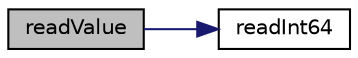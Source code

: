 digraph "readValue"
{
 // LATEX_PDF_SIZE
  edge [fontname="Helvetica",fontsize="10",labelfontname="Helvetica",labelfontsize="10"];
  node [fontname="Helvetica",fontsize="10",shape=record];
  rankdir="LR";
  Node1 [label="readValue",height=0.2,width=0.4,color="black", fillcolor="grey75", style="filled", fontcolor="black",tooltip=" "];
  Node1 -> Node2 [color="midnightblue",fontsize="10",style="solid",fontname="Helvetica"];
  Node2 [label="readInt64",height=0.2,width=0.4,color="black", fillcolor="white", style="filled",URL="$namespacepFlow.html#ac9acdc80931dc1f33a613fc4bb301cc7",tooltip="Convert word to int64."];
}

